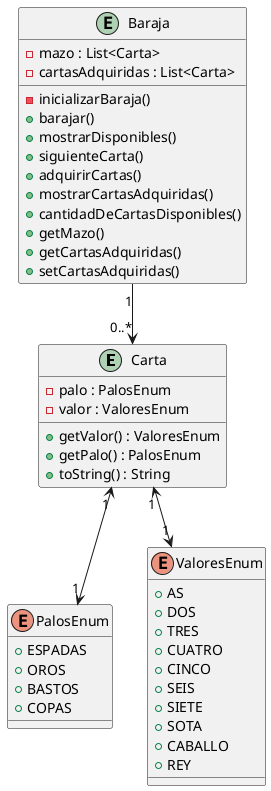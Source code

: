 @startuml juego_de_cartas

entity Carta {
    - palo : PalosEnum
    - valor : ValoresEnum
    + getValor() : ValoresEnum
    + getPalo() : PalosEnum
    + toString() : String
}

entity Baraja {
    - mazo : List<Carta>
    - cartasAdquiridas : List<Carta>
    - inicializarBaraja()
    + barajar()
    + mostrarDisponibles()
    + siguienteCarta()
    + adquirirCartas()
    + mostrarCartasAdquiridas()
    + cantidadDeCartasDisponibles()
    + getMazo()
    + getCartasAdquiridas()
    + setCartasAdquiridas()
}

enum PalosEnum {
    + ESPADAS
    + OROS
    + BASTOS
    + COPAS
}

enum ValoresEnum {
    + AS
    + DOS
    + TRES
    + CUATRO
    + CINCO
    + SEIS
    + SIETE
    + SOTA
    + CABALLO
    + REY
}

Carta "1" <--> "1" PalosEnum
Carta "1" <--> "1" ValoresEnum
Baraja "1" --> "0..*" Carta

@enduml
